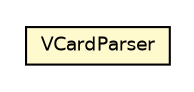 #!/usr/local/bin/dot
#
# Class diagram 
# Generated by UMLGraph version R5_7_2-3-gee82a7 (http://www.umlgraph.org/)
#

digraph G {
	edge [fontname="Helvetica",fontsize=10,labelfontname="Helvetica",labelfontsize=10];
	node [fontname="Helvetica",fontsize=10,shape=plaintext];
	nodesep=0.25;
	ranksep=0.5;
	// com.st.st25sdk.ndef.VCardRecord.VCardParser
	c37913 [label=<<table title="com.st.st25sdk.ndef.VCardRecord.VCardParser" border="0" cellborder="1" cellspacing="0" cellpadding="2" port="p" bgcolor="lemonChiffon" href="./VCardRecord.VCardParser.html">
		<tr><td><table border="0" cellspacing="0" cellpadding="1">
<tr><td align="center" balign="center"> VCardParser </td></tr>
		</table></td></tr>
		</table>>, URL="./VCardRecord.VCardParser.html", fontname="Helvetica", fontcolor="black", fontsize=9.0];
}

